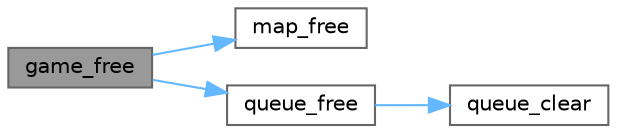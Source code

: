 digraph "game_free"
{
 // LATEX_PDF_SIZE
  bgcolor="transparent";
  edge [fontname=Helvetica,fontsize=10,labelfontname=Helvetica,labelfontsize=10];
  node [fontname=Helvetica,fontsize=10,shape=box,height=0.2,width=0.4];
  rankdir="LR";
  Node1 [label="game_free",height=0.2,width=0.4,color="gray40", fillcolor="grey60", style="filled", fontcolor="black",tooltip="dealloc memory used by the game."];
  Node1 -> Node2 [color="steelblue1",style="solid"];
  Node2 [label="map_free",height=0.2,width=0.4,color="grey40", fillcolor="white", style="filled",URL="$map_8c.html#a1e40937d5df78e26bca4d5553814979c",tooltip="Frees memory used by the map Frees memory used by the map by freing all the nodes,..."];
  Node1 -> Node3 [color="steelblue1",style="solid"];
  Node3 [label="queue_free",height=0.2,width=0.4,color="grey40", fillcolor="white", style="filled",URL="$queue_8c.html#abf604398920042a8056f257d292fe8a3",tooltip="dealloc the memory of the queue pointer."];
  Node3 -> Node4 [color="steelblue1",style="solid"];
  Node4 [label="queue_clear",height=0.2,width=0.4,color="grey40", fillcolor="white", style="filled",URL="$queue_8c.html#a0996aa6c72e422580a4b2556b4773a05",tooltip="remove all the nodes from a queue"];
}
